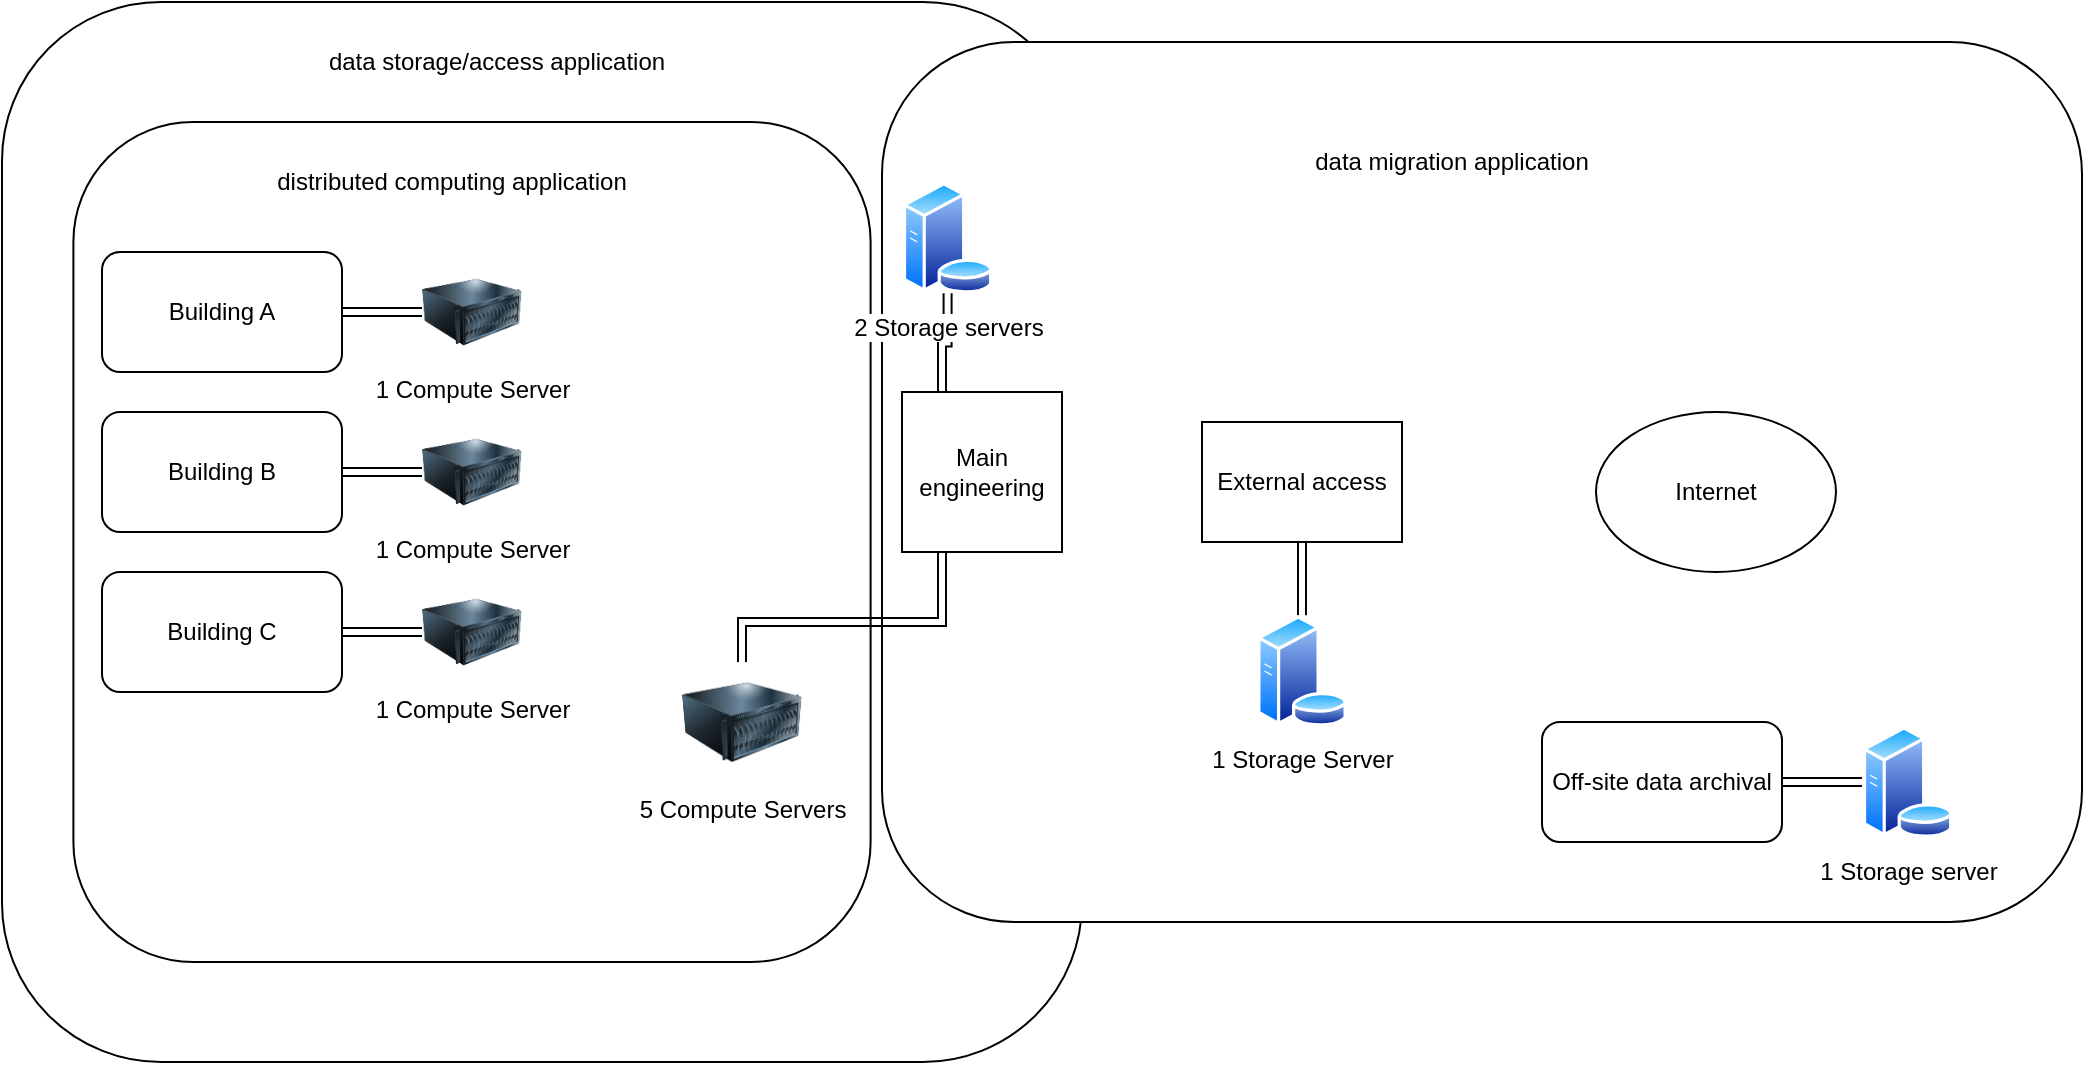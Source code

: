 <mxfile version="12.9.6" type="device"><diagram id="bmbfRRbAHIYJ77KA5FAh" name="Page-1"><mxGraphModel dx="1392" dy="831" grid="1" gridSize="10" guides="1" tooltips="1" connect="1" arrows="1" fold="1" page="1" pageScale="1" pageWidth="827" pageHeight="1169" math="0" shadow="0"><root><mxCell id="0"/><mxCell id="1" parent="0"/><mxCell id="439_7ao3EqFqJSL6aP84-28" value="" style="rounded=1;whiteSpace=wrap;html=1;" vertex="1" parent="1"><mxGeometry x="30" y="290" width="540" height="530" as="geometry"/></mxCell><mxCell id="439_7ao3EqFqJSL6aP84-30" value="" style="rounded=1;whiteSpace=wrap;html=1;" vertex="1" parent="1"><mxGeometry x="470" y="310" width="600" height="440" as="geometry"/></mxCell><mxCell id="439_7ao3EqFqJSL6aP84-26" value="" style="rounded=1;whiteSpace=wrap;html=1;" vertex="1" parent="1"><mxGeometry x="65.7" y="350" width="398.6" height="420" as="geometry"/></mxCell><mxCell id="439_7ao3EqFqJSL6aP84-1" value="1 Compute Server" style="image;html=1;labelBackgroundColor=#ffffff;image=img/lib/clip_art/computers/Server_128x128.png" vertex="1" parent="1"><mxGeometry x="240" y="420" width="50" height="50" as="geometry"/></mxCell><mxCell id="439_7ao3EqFqJSL6aP84-2" value="1 Compute Server" style="image;html=1;labelBackgroundColor=#ffffff;image=img/lib/clip_art/computers/Server_128x128.png" vertex="1" parent="1"><mxGeometry x="240" y="500" width="50" height="50" as="geometry"/></mxCell><mxCell id="439_7ao3EqFqJSL6aP84-3" value="1 Compute Server" style="image;html=1;labelBackgroundColor=#ffffff;image=img/lib/clip_art/computers/Server_128x128.png" vertex="1" parent="1"><mxGeometry x="240" y="580" width="50" height="50" as="geometry"/></mxCell><mxCell id="439_7ao3EqFqJSL6aP84-19" style="edgeStyle=orthogonalEdgeStyle;shape=link;rounded=0;orthogonalLoop=1;jettySize=auto;html=1;exitX=0.5;exitY=0;exitDx=0;exitDy=0;entryX=0.25;entryY=1;entryDx=0;entryDy=0;width=4;" edge="1" parent="1" source="439_7ao3EqFqJSL6aP84-5" target="439_7ao3EqFqJSL6aP84-15"><mxGeometry relative="1" as="geometry"><Array as="points"><mxPoint x="450" y="600"/><mxPoint x="450" y="600"/></Array></mxGeometry></mxCell><mxCell id="439_7ao3EqFqJSL6aP84-5" value="5 Compute Servers" style="image;html=1;labelBackgroundColor=#ffffff;image=img/lib/clip_art/computers/Server_128x128.png" vertex="1" parent="1"><mxGeometry x="370" y="620" width="60" height="60" as="geometry"/></mxCell><mxCell id="439_7ao3EqFqJSL6aP84-20" value="" style="edgeStyle=orthogonalEdgeStyle;shape=link;rounded=0;orthogonalLoop=1;jettySize=auto;html=1;entryX=0.25;entryY=0;entryDx=0;entryDy=0;" edge="1" parent="1" source="439_7ao3EqFqJSL6aP84-6" target="439_7ao3EqFqJSL6aP84-15"><mxGeometry relative="1" as="geometry"/></mxCell><mxCell id="439_7ao3EqFqJSL6aP84-6" value="2 Storage servers" style="aspect=fixed;perimeter=ellipsePerimeter;html=1;align=center;shadow=0;dashed=0;spacingTop=3;image;image=img/lib/active_directory/database_server.svg;" vertex="1" parent="1"><mxGeometry x="480" y="380" width="45.6" height="55.61" as="geometry"/></mxCell><mxCell id="439_7ao3EqFqJSL6aP84-21" value="" style="edgeStyle=orthogonalEdgeStyle;shape=link;rounded=0;orthogonalLoop=1;jettySize=auto;html=1;" edge="1" parent="1" source="439_7ao3EqFqJSL6aP84-7" target="439_7ao3EqFqJSL6aP84-16"><mxGeometry relative="1" as="geometry"/></mxCell><mxCell id="439_7ao3EqFqJSL6aP84-7" value="1 Storage Server" style="aspect=fixed;perimeter=ellipsePerimeter;html=1;align=center;shadow=0;dashed=0;spacingTop=3;image;image=img/lib/active_directory/database_server.svg;" vertex="1" parent="1"><mxGeometry x="657.2" y="596.58" width="45.6" height="55.61" as="geometry"/></mxCell><mxCell id="439_7ao3EqFqJSL6aP84-22" value="" style="edgeStyle=orthogonalEdgeStyle;shape=link;rounded=0;orthogonalLoop=1;jettySize=auto;html=1;" edge="1" parent="1" source="439_7ao3EqFqJSL6aP84-8" target="439_7ao3EqFqJSL6aP84-18"><mxGeometry relative="1" as="geometry"/></mxCell><mxCell id="439_7ao3EqFqJSL6aP84-8" value="1 Storage server" style="aspect=fixed;perimeter=ellipsePerimeter;html=1;align=center;shadow=0;dashed=0;spacingTop=3;image;image=img/lib/active_directory/database_server.svg;" vertex="1" parent="1"><mxGeometry x="960" y="652.19" width="45.6" height="55.61" as="geometry"/></mxCell><mxCell id="439_7ao3EqFqJSL6aP84-12" value="" style="edgeStyle=orthogonalEdgeStyle;rounded=0;orthogonalLoop=1;jettySize=auto;html=1;shape=link;" edge="1" parent="1" source="439_7ao3EqFqJSL6aP84-9" target="439_7ao3EqFqJSL6aP84-1"><mxGeometry relative="1" as="geometry"/></mxCell><mxCell id="439_7ao3EqFqJSL6aP84-9" value="Building A" style="rounded=1;whiteSpace=wrap;html=1;" vertex="1" parent="1"><mxGeometry x="80" y="415" width="120" height="60" as="geometry"/></mxCell><mxCell id="439_7ao3EqFqJSL6aP84-13" value="" style="edgeStyle=orthogonalEdgeStyle;shape=link;rounded=0;orthogonalLoop=1;jettySize=auto;html=1;" edge="1" parent="1" source="439_7ao3EqFqJSL6aP84-10" target="439_7ao3EqFqJSL6aP84-2"><mxGeometry relative="1" as="geometry"/></mxCell><mxCell id="439_7ao3EqFqJSL6aP84-10" value="Building B" style="rounded=1;whiteSpace=wrap;html=1;" vertex="1" parent="1"><mxGeometry x="80" y="495" width="120" height="60" as="geometry"/></mxCell><mxCell id="439_7ao3EqFqJSL6aP84-14" value="" style="edgeStyle=orthogonalEdgeStyle;shape=link;rounded=0;orthogonalLoop=1;jettySize=auto;html=1;" edge="1" parent="1" source="439_7ao3EqFqJSL6aP84-11" target="439_7ao3EqFqJSL6aP84-3"><mxGeometry relative="1" as="geometry"/></mxCell><mxCell id="439_7ao3EqFqJSL6aP84-11" value="Building C" style="rounded=1;whiteSpace=wrap;html=1;" vertex="1" parent="1"><mxGeometry x="80" y="575" width="120" height="60" as="geometry"/></mxCell><mxCell id="439_7ao3EqFqJSL6aP84-15" value="Main engineering" style="whiteSpace=wrap;html=1;aspect=fixed;" vertex="1" parent="1"><mxGeometry x="480" y="485" width="80" height="80" as="geometry"/></mxCell><mxCell id="439_7ao3EqFqJSL6aP84-16" value="External access" style="rounded=0;whiteSpace=wrap;html=1;" vertex="1" parent="1"><mxGeometry x="630" y="500" width="100" height="60" as="geometry"/></mxCell><mxCell id="439_7ao3EqFqJSL6aP84-17" value="Internet" style="ellipse;whiteSpace=wrap;html=1;" vertex="1" parent="1"><mxGeometry x="827" y="495" width="120" height="80" as="geometry"/></mxCell><mxCell id="439_7ao3EqFqJSL6aP84-18" value="Off-site data archival" style="rounded=1;whiteSpace=wrap;html=1;" vertex="1" parent="1"><mxGeometry x="800" y="650" width="120" height="60" as="geometry"/></mxCell><mxCell id="439_7ao3EqFqJSL6aP84-27" value="distributed computing application" style="text;html=1;strokeColor=none;fillColor=none;align=center;verticalAlign=middle;whiteSpace=wrap;rounded=0;" vertex="1" parent="1"><mxGeometry x="130" y="370" width="250" height="20" as="geometry"/></mxCell><mxCell id="439_7ao3EqFqJSL6aP84-29" value="data storage/access application" style="text;html=1;strokeColor=none;fillColor=none;align=center;verticalAlign=middle;whiteSpace=wrap;rounded=0;" vertex="1" parent="1"><mxGeometry x="160" y="310" width="235" height="20" as="geometry"/></mxCell><mxCell id="439_7ao3EqFqJSL6aP84-31" value="data migration application " style="text;html=1;strokeColor=none;fillColor=none;align=center;verticalAlign=middle;whiteSpace=wrap;rounded=0;" vertex="1" parent="1"><mxGeometry x="650" y="360" width="210" height="20" as="geometry"/></mxCell></root></mxGraphModel></diagram></mxfile>